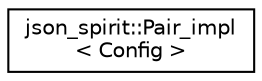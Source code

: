digraph "Graphical Class Hierarchy"
{
 // LATEX_PDF_SIZE
  edge [fontname="Helvetica",fontsize="10",labelfontname="Helvetica",labelfontsize="10"];
  node [fontname="Helvetica",fontsize="10",shape=record];
  rankdir="LR";
  Node0 [label="json_spirit::Pair_impl\l\< Config \>",height=0.2,width=0.4,color="black", fillcolor="white", style="filled",URL="$structjson__spirit_1_1_pair__impl.html",tooltip=" "];
}

